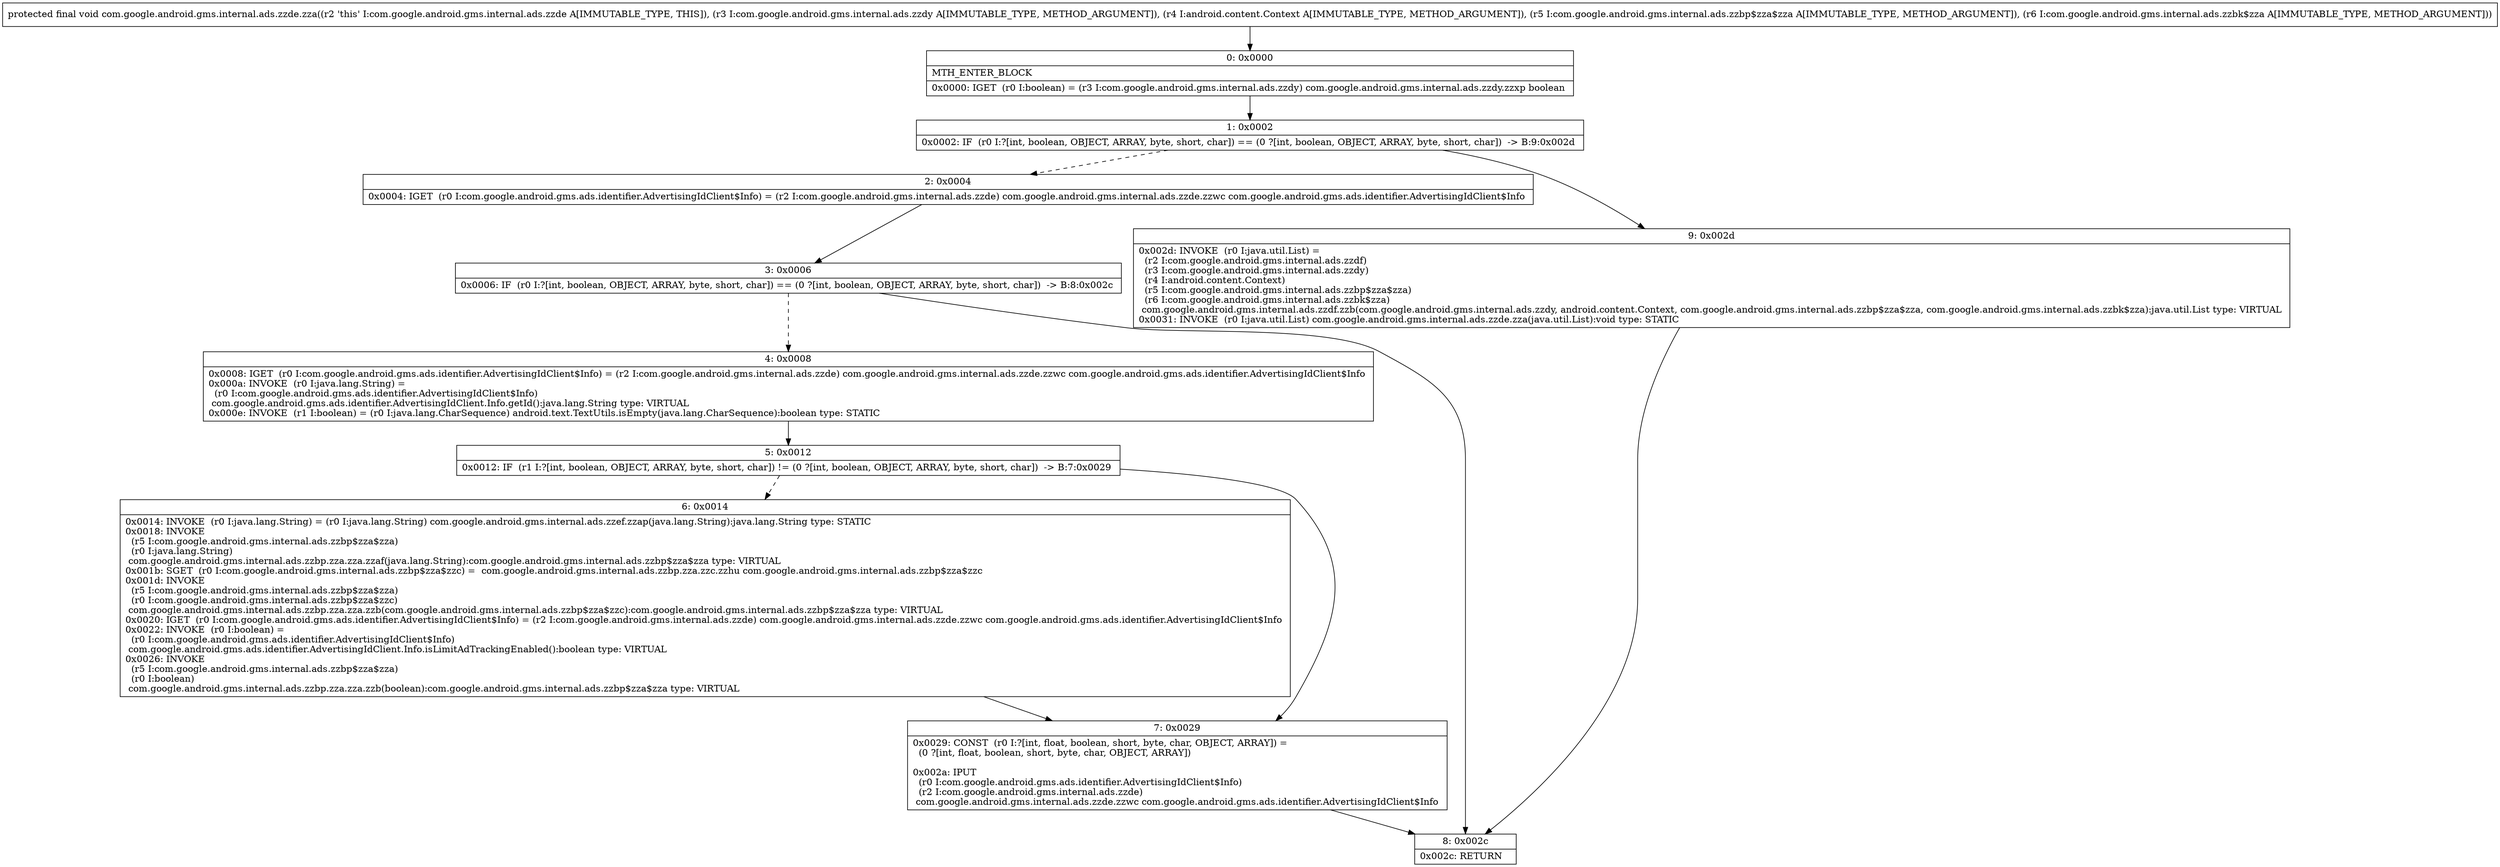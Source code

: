digraph "CFG forcom.google.android.gms.internal.ads.zzde.zza(Lcom\/google\/android\/gms\/internal\/ads\/zzdy;Landroid\/content\/Context;Lcom\/google\/android\/gms\/internal\/ads\/zzbp$zza$zza;Lcom\/google\/android\/gms\/internal\/ads\/zzbk$zza;)V" {
Node_0 [shape=record,label="{0\:\ 0x0000|MTH_ENTER_BLOCK\l|0x0000: IGET  (r0 I:boolean) = (r3 I:com.google.android.gms.internal.ads.zzdy) com.google.android.gms.internal.ads.zzdy.zzxp boolean \l}"];
Node_1 [shape=record,label="{1\:\ 0x0002|0x0002: IF  (r0 I:?[int, boolean, OBJECT, ARRAY, byte, short, char]) == (0 ?[int, boolean, OBJECT, ARRAY, byte, short, char])  \-\> B:9:0x002d \l}"];
Node_2 [shape=record,label="{2\:\ 0x0004|0x0004: IGET  (r0 I:com.google.android.gms.ads.identifier.AdvertisingIdClient$Info) = (r2 I:com.google.android.gms.internal.ads.zzde) com.google.android.gms.internal.ads.zzde.zzwc com.google.android.gms.ads.identifier.AdvertisingIdClient$Info \l}"];
Node_3 [shape=record,label="{3\:\ 0x0006|0x0006: IF  (r0 I:?[int, boolean, OBJECT, ARRAY, byte, short, char]) == (0 ?[int, boolean, OBJECT, ARRAY, byte, short, char])  \-\> B:8:0x002c \l}"];
Node_4 [shape=record,label="{4\:\ 0x0008|0x0008: IGET  (r0 I:com.google.android.gms.ads.identifier.AdvertisingIdClient$Info) = (r2 I:com.google.android.gms.internal.ads.zzde) com.google.android.gms.internal.ads.zzde.zzwc com.google.android.gms.ads.identifier.AdvertisingIdClient$Info \l0x000a: INVOKE  (r0 I:java.lang.String) = \l  (r0 I:com.google.android.gms.ads.identifier.AdvertisingIdClient$Info)\l com.google.android.gms.ads.identifier.AdvertisingIdClient.Info.getId():java.lang.String type: VIRTUAL \l0x000e: INVOKE  (r1 I:boolean) = (r0 I:java.lang.CharSequence) android.text.TextUtils.isEmpty(java.lang.CharSequence):boolean type: STATIC \l}"];
Node_5 [shape=record,label="{5\:\ 0x0012|0x0012: IF  (r1 I:?[int, boolean, OBJECT, ARRAY, byte, short, char]) != (0 ?[int, boolean, OBJECT, ARRAY, byte, short, char])  \-\> B:7:0x0029 \l}"];
Node_6 [shape=record,label="{6\:\ 0x0014|0x0014: INVOKE  (r0 I:java.lang.String) = (r0 I:java.lang.String) com.google.android.gms.internal.ads.zzef.zzap(java.lang.String):java.lang.String type: STATIC \l0x0018: INVOKE  \l  (r5 I:com.google.android.gms.internal.ads.zzbp$zza$zza)\l  (r0 I:java.lang.String)\l com.google.android.gms.internal.ads.zzbp.zza.zza.zzaf(java.lang.String):com.google.android.gms.internal.ads.zzbp$zza$zza type: VIRTUAL \l0x001b: SGET  (r0 I:com.google.android.gms.internal.ads.zzbp$zza$zzc) =  com.google.android.gms.internal.ads.zzbp.zza.zzc.zzhu com.google.android.gms.internal.ads.zzbp$zza$zzc \l0x001d: INVOKE  \l  (r5 I:com.google.android.gms.internal.ads.zzbp$zza$zza)\l  (r0 I:com.google.android.gms.internal.ads.zzbp$zza$zzc)\l com.google.android.gms.internal.ads.zzbp.zza.zza.zzb(com.google.android.gms.internal.ads.zzbp$zza$zzc):com.google.android.gms.internal.ads.zzbp$zza$zza type: VIRTUAL \l0x0020: IGET  (r0 I:com.google.android.gms.ads.identifier.AdvertisingIdClient$Info) = (r2 I:com.google.android.gms.internal.ads.zzde) com.google.android.gms.internal.ads.zzde.zzwc com.google.android.gms.ads.identifier.AdvertisingIdClient$Info \l0x0022: INVOKE  (r0 I:boolean) = \l  (r0 I:com.google.android.gms.ads.identifier.AdvertisingIdClient$Info)\l com.google.android.gms.ads.identifier.AdvertisingIdClient.Info.isLimitAdTrackingEnabled():boolean type: VIRTUAL \l0x0026: INVOKE  \l  (r5 I:com.google.android.gms.internal.ads.zzbp$zza$zza)\l  (r0 I:boolean)\l com.google.android.gms.internal.ads.zzbp.zza.zza.zzb(boolean):com.google.android.gms.internal.ads.zzbp$zza$zza type: VIRTUAL \l}"];
Node_7 [shape=record,label="{7\:\ 0x0029|0x0029: CONST  (r0 I:?[int, float, boolean, short, byte, char, OBJECT, ARRAY]) = \l  (0 ?[int, float, boolean, short, byte, char, OBJECT, ARRAY])\l \l0x002a: IPUT  \l  (r0 I:com.google.android.gms.ads.identifier.AdvertisingIdClient$Info)\l  (r2 I:com.google.android.gms.internal.ads.zzde)\l com.google.android.gms.internal.ads.zzde.zzwc com.google.android.gms.ads.identifier.AdvertisingIdClient$Info \l}"];
Node_8 [shape=record,label="{8\:\ 0x002c|0x002c: RETURN   \l}"];
Node_9 [shape=record,label="{9\:\ 0x002d|0x002d: INVOKE  (r0 I:java.util.List) = \l  (r2 I:com.google.android.gms.internal.ads.zzdf)\l  (r3 I:com.google.android.gms.internal.ads.zzdy)\l  (r4 I:android.content.Context)\l  (r5 I:com.google.android.gms.internal.ads.zzbp$zza$zza)\l  (r6 I:com.google.android.gms.internal.ads.zzbk$zza)\l com.google.android.gms.internal.ads.zzdf.zzb(com.google.android.gms.internal.ads.zzdy, android.content.Context, com.google.android.gms.internal.ads.zzbp$zza$zza, com.google.android.gms.internal.ads.zzbk$zza):java.util.List type: VIRTUAL \l0x0031: INVOKE  (r0 I:java.util.List) com.google.android.gms.internal.ads.zzde.zza(java.util.List):void type: STATIC \l}"];
MethodNode[shape=record,label="{protected final void com.google.android.gms.internal.ads.zzde.zza((r2 'this' I:com.google.android.gms.internal.ads.zzde A[IMMUTABLE_TYPE, THIS]), (r3 I:com.google.android.gms.internal.ads.zzdy A[IMMUTABLE_TYPE, METHOD_ARGUMENT]), (r4 I:android.content.Context A[IMMUTABLE_TYPE, METHOD_ARGUMENT]), (r5 I:com.google.android.gms.internal.ads.zzbp$zza$zza A[IMMUTABLE_TYPE, METHOD_ARGUMENT]), (r6 I:com.google.android.gms.internal.ads.zzbk$zza A[IMMUTABLE_TYPE, METHOD_ARGUMENT])) }"];
MethodNode -> Node_0;
Node_0 -> Node_1;
Node_1 -> Node_2[style=dashed];
Node_1 -> Node_9;
Node_2 -> Node_3;
Node_3 -> Node_4[style=dashed];
Node_3 -> Node_8;
Node_4 -> Node_5;
Node_5 -> Node_6[style=dashed];
Node_5 -> Node_7;
Node_6 -> Node_7;
Node_7 -> Node_8;
Node_9 -> Node_8;
}

